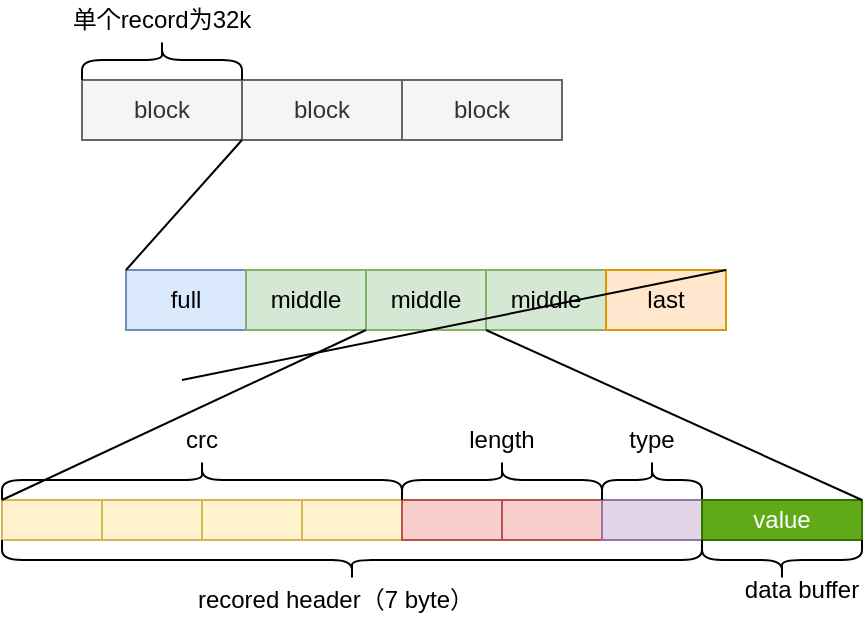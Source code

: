 <mxfile>
    <diagram id="Ni41RGRT4f4T6WYyZ143" name="log record ">
        <mxGraphModel dx="452" dy="917" grid="1" gridSize="10" guides="1" tooltips="1" connect="1" arrows="1" fold="1" page="1" pageScale="1" pageWidth="827" pageHeight="1169" background="none" math="0" shadow="0">
            <root>
                <mxCell id="0"/>
                <mxCell id="1" parent="0"/>
                <mxCell id="68" value="" style="group" vertex="1" connectable="0" parent="1">
                    <mxGeometry x="110" y="50" width="430" height="310" as="geometry"/>
                </mxCell>
                <mxCell id="2" value="block" style="rounded=0;whiteSpace=wrap;html=1;fillColor=#f5f5f5;strokeColor=#666666;fontColor=#333333;" parent="68" vertex="1">
                    <mxGeometry x="40" y="40" width="80" height="30" as="geometry"/>
                </mxCell>
                <mxCell id="3" value="block" style="rounded=0;whiteSpace=wrap;html=1;fillColor=#f5f5f5;strokeColor=#666666;fontColor=#333333;" parent="68" vertex="1">
                    <mxGeometry x="120" y="40" width="80" height="30" as="geometry"/>
                </mxCell>
                <mxCell id="4" value="block" style="rounded=0;whiteSpace=wrap;html=1;fillColor=#f5f5f5;strokeColor=#666666;fontColor=#333333;" parent="68" vertex="1">
                    <mxGeometry x="200" y="40" width="80" height="30" as="geometry"/>
                </mxCell>
                <mxCell id="27" value="" style="group" parent="1" vertex="1" connectable="0">
                    <mxGeometry x="110" y="260" width="350" height="100" as="geometry"/>
                </mxCell>
                <mxCell id="7" value="" style="rounded=0;whiteSpace=wrap;html=1;fillColor=#fff2cc;strokeColor=#d6b656;" parent="27" vertex="1">
                    <mxGeometry y="40" width="50" height="20" as="geometry"/>
                </mxCell>
                <mxCell id="8" value="" style="rounded=0;whiteSpace=wrap;html=1;fillColor=#fff2cc;strokeColor=#d6b656;" parent="27" vertex="1">
                    <mxGeometry x="50" y="40" width="50" height="20" as="geometry"/>
                </mxCell>
                <mxCell id="9" value="" style="rounded=0;whiteSpace=wrap;html=1;fillColor=#fff2cc;strokeColor=#d6b656;" parent="27" vertex="1">
                    <mxGeometry x="100" y="40" width="50" height="20" as="geometry"/>
                </mxCell>
                <mxCell id="10" value="" style="rounded=0;whiteSpace=wrap;html=1;fillColor=#fff2cc;strokeColor=#d6b656;" parent="27" vertex="1">
                    <mxGeometry x="150" y="40" width="50" height="20" as="geometry"/>
                </mxCell>
                <mxCell id="11" value="" style="rounded=0;whiteSpace=wrap;html=1;fillColor=#f8cecc;strokeColor=#b85450;" parent="27" vertex="1">
                    <mxGeometry x="200" y="40" width="50" height="20" as="geometry"/>
                </mxCell>
                <mxCell id="12" value="" style="rounded=0;whiteSpace=wrap;html=1;fillColor=#f8cecc;strokeColor=#b85450;" parent="27" vertex="1">
                    <mxGeometry x="250" y="40" width="50" height="20" as="geometry"/>
                </mxCell>
                <mxCell id="13" value="" style="rounded=0;whiteSpace=wrap;html=1;fillColor=#e1d5e7;strokeColor=#9673a6;" parent="27" vertex="1">
                    <mxGeometry x="300" y="40" width="50" height="20" as="geometry"/>
                </mxCell>
                <mxCell id="14" value="" style="shape=curlyBracket;whiteSpace=wrap;html=1;rounded=1;rotation=-90;" parent="27" vertex="1">
                    <mxGeometry x="165" y="-105" width="20" height="350" as="geometry"/>
                </mxCell>
                <mxCell id="15" value="recored header（7 byte）" style="text;html=1;strokeColor=none;fillColor=none;align=center;verticalAlign=middle;whiteSpace=wrap;rounded=0;" parent="27" vertex="1">
                    <mxGeometry x="92.5" y="80" width="147.5" height="20" as="geometry"/>
                </mxCell>
                <mxCell id="17" value="" style="shape=curlyBracket;whiteSpace=wrap;html=1;rounded=1;rotation=90;" parent="27" vertex="1">
                    <mxGeometry x="90" y="-70" width="20" height="200" as="geometry"/>
                </mxCell>
                <mxCell id="18" value="crc" style="text;html=1;strokeColor=none;fillColor=none;align=center;verticalAlign=middle;whiteSpace=wrap;rounded=0;" parent="27" vertex="1">
                    <mxGeometry x="80" width="40" height="20" as="geometry"/>
                </mxCell>
                <mxCell id="19" value="" style="shape=curlyBracket;whiteSpace=wrap;html=1;rounded=1;rotation=90;" parent="27" vertex="1">
                    <mxGeometry x="240" y="-20" width="20" height="100" as="geometry"/>
                </mxCell>
                <mxCell id="20" value="length" style="text;html=1;strokeColor=none;fillColor=none;align=center;verticalAlign=middle;whiteSpace=wrap;rounded=0;" parent="27" vertex="1">
                    <mxGeometry x="230" width="40" height="20" as="geometry"/>
                </mxCell>
                <mxCell id="24" value="" style="shape=curlyBracket;whiteSpace=wrap;html=1;rounded=1;rotation=90;" parent="27" vertex="1">
                    <mxGeometry x="315" y="5" width="20" height="50" as="geometry"/>
                </mxCell>
                <mxCell id="25" value="type" style="text;html=1;strokeColor=none;fillColor=none;align=center;verticalAlign=middle;whiteSpace=wrap;rounded=0;" parent="27" vertex="1">
                    <mxGeometry x="305" width="40" height="20" as="geometry"/>
                </mxCell>
                <mxCell id="45" value="" style="shape=curlyBracket;whiteSpace=wrap;html=1;rounded=1;rotation=90;" parent="1" vertex="1">
                    <mxGeometry x="180" y="40" width="20" height="80" as="geometry"/>
                </mxCell>
                <mxCell id="47" value="单个record为32k" style="text;html=1;strokeColor=none;fillColor=none;align=center;verticalAlign=middle;whiteSpace=wrap;rounded=0;" parent="1" vertex="1">
                    <mxGeometry x="135" y="50" width="110" height="20" as="geometry"/>
                </mxCell>
                <mxCell id="48" value="full" style="rounded=0;whiteSpace=wrap;html=1;fillColor=#dae8fc;strokeColor=#6c8ebf;" parent="1" vertex="1">
                    <mxGeometry x="172" y="185" width="60" height="30" as="geometry"/>
                </mxCell>
                <mxCell id="49" value="middle" style="rounded=0;whiteSpace=wrap;html=1;fillColor=#d5e8d4;strokeColor=#82b366;" parent="1" vertex="1">
                    <mxGeometry x="232" y="185" width="60" height="30" as="geometry"/>
                </mxCell>
                <mxCell id="50" value="middle" style="rounded=0;whiteSpace=wrap;html=1;fillColor=#d5e8d4;strokeColor=#82b366;" parent="1" vertex="1">
                    <mxGeometry x="292" y="185" width="60" height="30" as="geometry"/>
                </mxCell>
                <mxCell id="51" value="middle" style="rounded=0;whiteSpace=wrap;html=1;fillColor=#d5e8d4;strokeColor=#82b366;" parent="1" vertex="1">
                    <mxGeometry x="352" y="185" width="60" height="30" as="geometry"/>
                </mxCell>
                <mxCell id="52" value="last" style="rounded=0;whiteSpace=wrap;html=1;fillColor=#ffe6cc;strokeColor=#d79b00;" parent="1" vertex="1">
                    <mxGeometry x="412" y="185" width="60" height="30" as="geometry"/>
                </mxCell>
                <mxCell id="53" value="" style="endArrow=none;html=1;entryX=0;entryY=1;entryDx=0;entryDy=0;exitX=0;exitY=0;exitDx=0;exitDy=0;" parent="1" source="48" target="3" edge="1">
                    <mxGeometry width="50" height="50" relative="1" as="geometry">
                        <mxPoint x="30" y="190" as="sourcePoint"/>
                        <mxPoint x="80" y="140" as="targetPoint"/>
                    </mxGeometry>
                </mxCell>
                <mxCell id="54" value="" style="endArrow=none;html=1;entryX=0;entryY=1;entryDx=0;entryDy=0;exitX=1;exitY=0;exitDx=0;exitDy=0;" parent="1" source="52" target="6" edge="1">
                    <mxGeometry width="50" height="50" relative="1" as="geometry">
                        <mxPoint x="150" y="290" as="sourcePoint"/>
                        <mxPoint x="200" y="240" as="targetPoint"/>
                    </mxGeometry>
                </mxCell>
                <mxCell id="57" value="value" style="rounded=0;whiteSpace=wrap;html=1;fillColor=#60a917;strokeColor=#2D7600;fontColor=#ffffff;" parent="1" vertex="1">
                    <mxGeometry x="460" y="300" width="80" height="20" as="geometry"/>
                </mxCell>
                <mxCell id="58" value="" style="shape=curlyBracket;whiteSpace=wrap;html=1;rounded=1;rotation=-90;" parent="1" vertex="1">
                    <mxGeometry x="490" y="290" width="20" height="80" as="geometry"/>
                </mxCell>
                <mxCell id="59" value="data buffer" style="text;html=1;strokeColor=none;fillColor=none;align=center;verticalAlign=middle;whiteSpace=wrap;rounded=0;" parent="1" vertex="1">
                    <mxGeometry x="480" y="330" width="60" height="30" as="geometry"/>
                </mxCell>
                <mxCell id="64" value="" style="endArrow=none;html=1;entryX=1;entryY=1;entryDx=0;entryDy=0;exitX=0;exitY=0;exitDx=0;exitDy=0;" parent="1" source="7" target="49" edge="1">
                    <mxGeometry width="50" height="50" relative="1" as="geometry">
                        <mxPoint y="430" as="sourcePoint"/>
                        <mxPoint x="50" y="380" as="targetPoint"/>
                    </mxGeometry>
                </mxCell>
                <mxCell id="65" value="" style="endArrow=none;html=1;entryX=0;entryY=1;entryDx=0;entryDy=0;exitX=1;exitY=0;exitDx=0;exitDy=0;" parent="1" source="57" target="51" edge="1">
                    <mxGeometry width="50" height="50" relative="1" as="geometry">
                        <mxPoint x="140" y="450" as="sourcePoint"/>
                        <mxPoint x="190" y="400" as="targetPoint"/>
                    </mxGeometry>
                </mxCell>
            </root>
        </mxGraphModel>
    </diagram>
</mxfile>